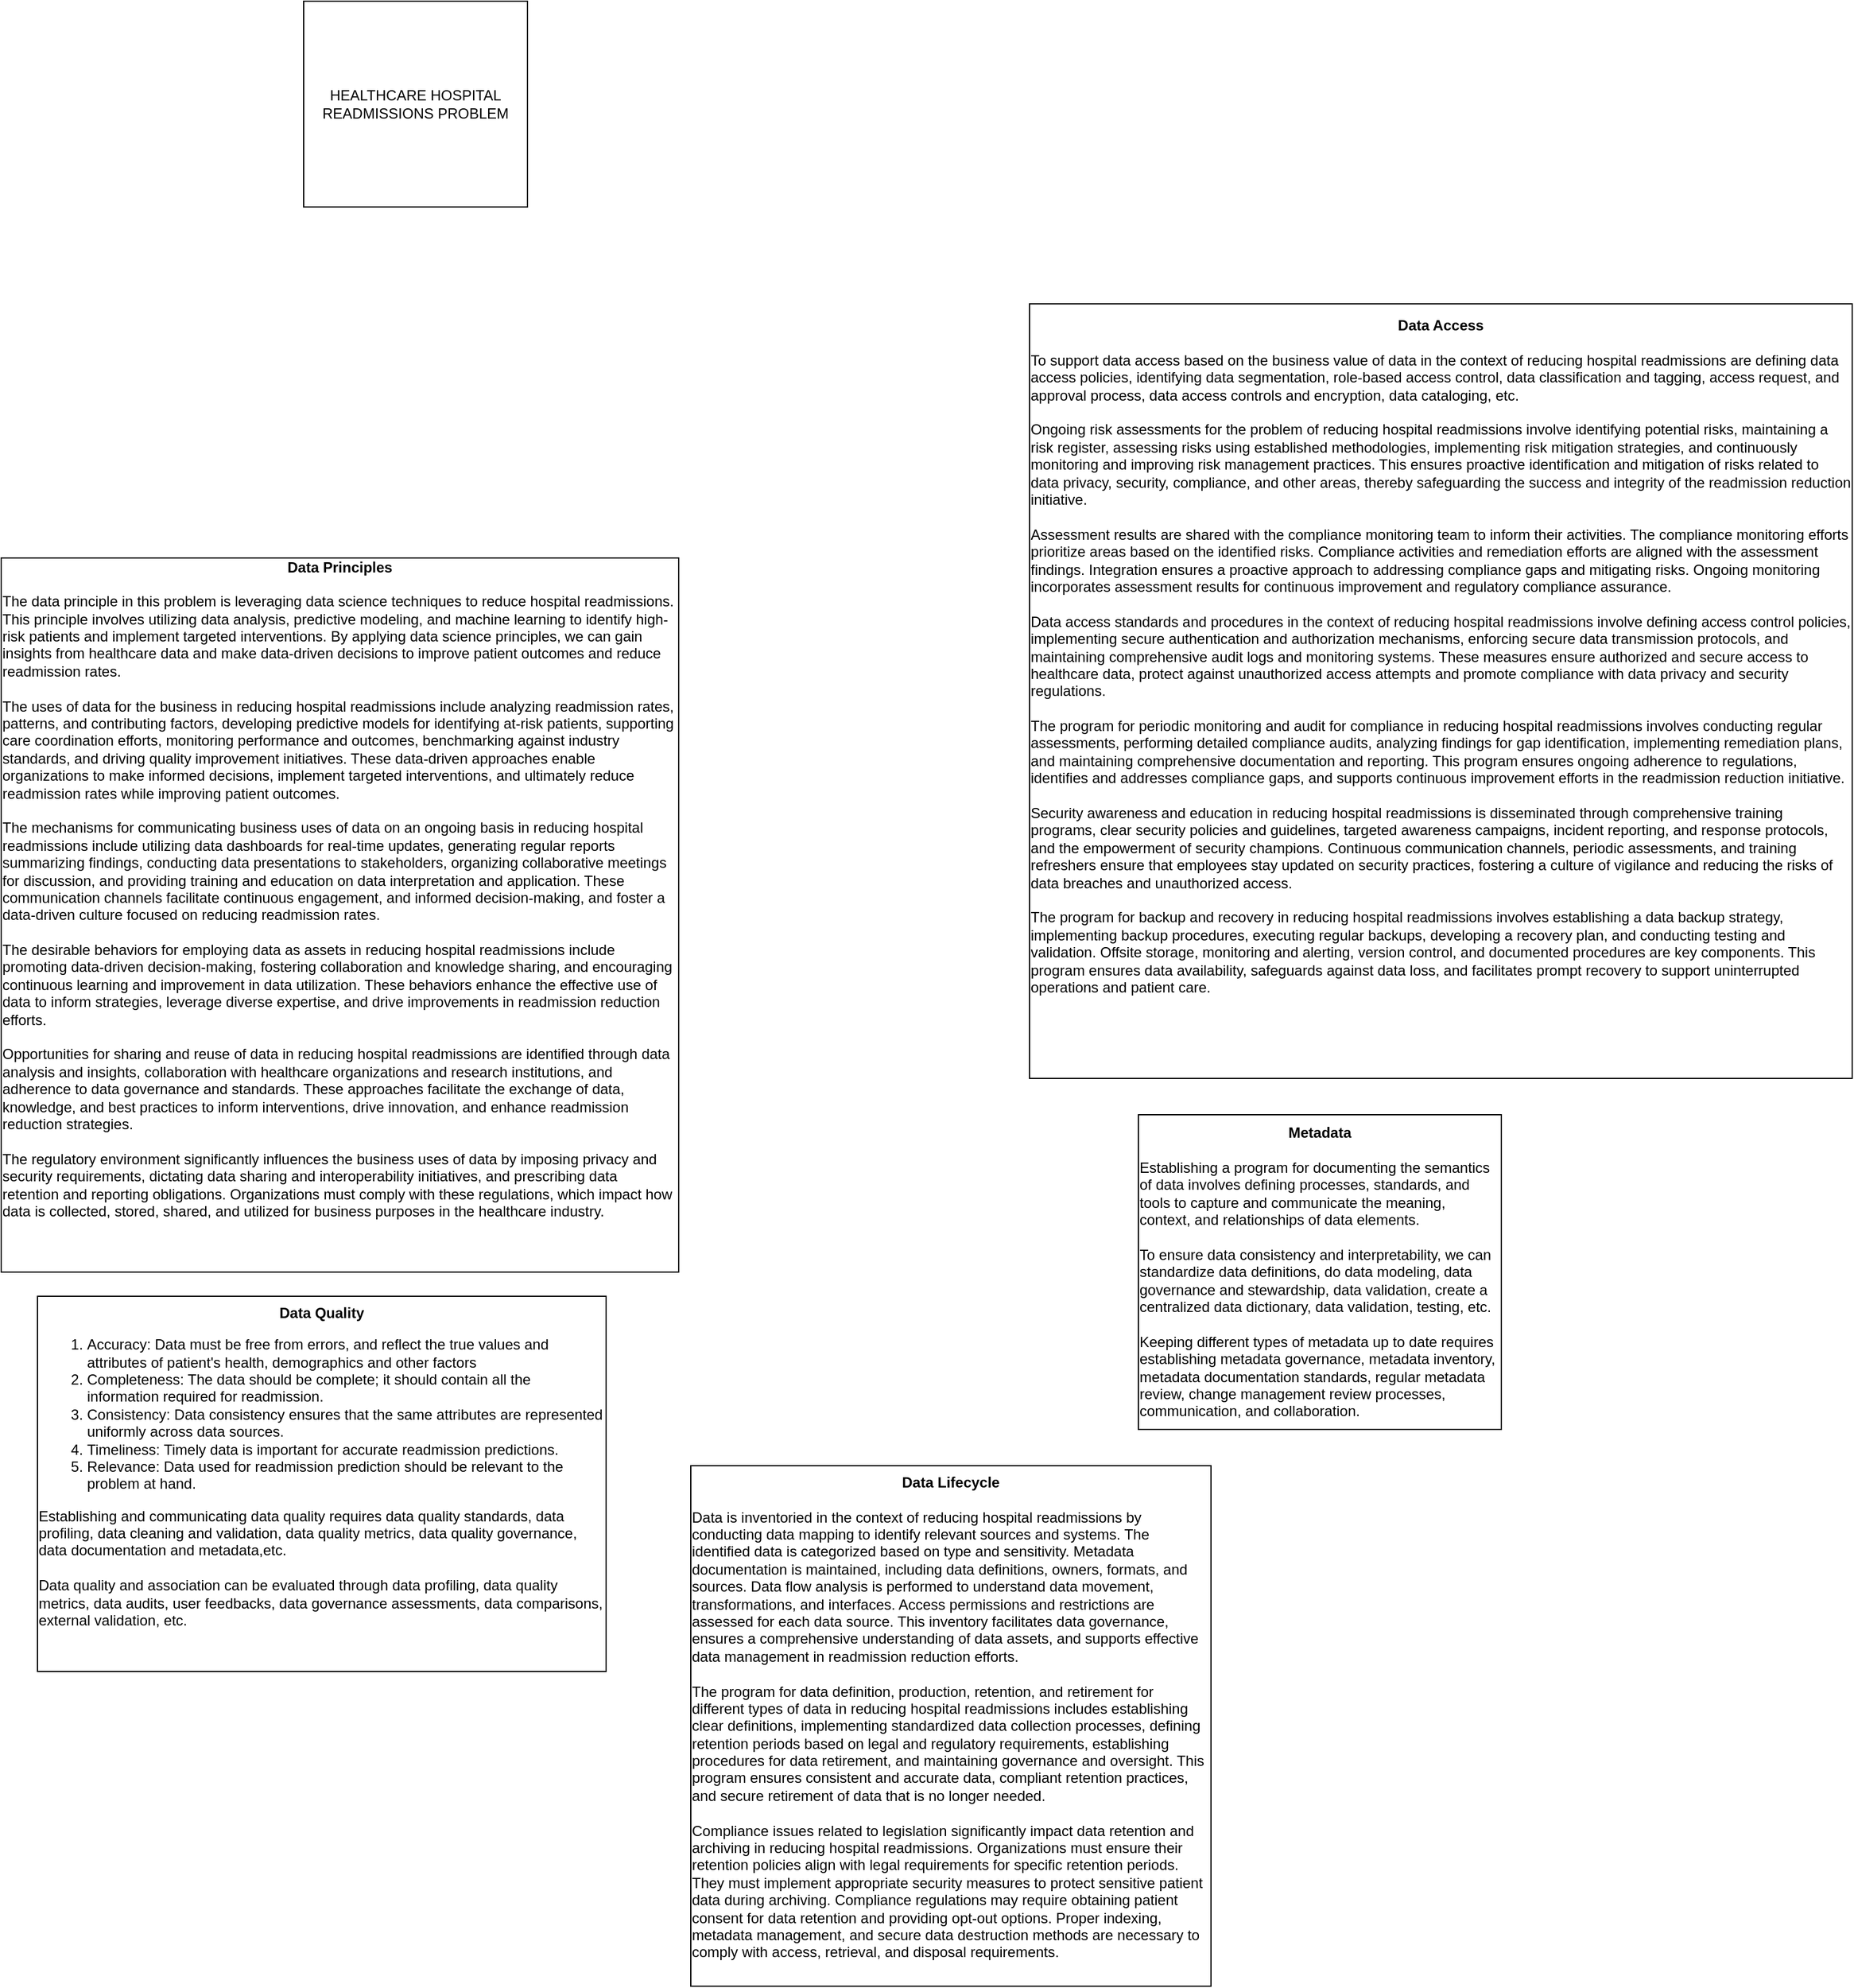 <mxfile version="21.4.0" type="github">
  <diagram name="Page-1" id="eaFaqIXD8b6L-wqkoAzV">
    <mxGraphModel dx="1483" dy="1977" grid="1" gridSize="10" guides="1" tooltips="1" connect="1" arrows="1" fold="1" page="1" pageScale="1" pageWidth="850" pageHeight="1100" math="0" shadow="0">
      <root>
        <mxCell id="0" />
        <mxCell id="1" parent="0" />
        <mxCell id="RjN7CxVIpdY25Vyy0q-O-3" value="HEALTHCARE HOSPITAL READMISSIONS PROBLEM" style="rounded=0;whiteSpace=wrap;html=1;" vertex="1" parent="1">
          <mxGeometry x="260" y="-240" width="185" height="170" as="geometry" />
        </mxCell>
        <mxCell id="RjN7CxVIpdY25Vyy0q-O-4" value="&lt;b&gt;Data Principles&lt;br&gt;&lt;/b&gt;&lt;br&gt;&lt;div style=&quot;text-align: left;&quot;&gt;&lt;span style=&quot;background-color: initial;&quot;&gt;The data principle in this problem is leveraging data science techniques to reduce hospital readmissions. This principle involves utilizing data analysis, predictive modeling, and machine learning to identify high-risk patients and implement targeted interventions.&amp;nbsp;By applying data science principles, we can gain insights from healthcare data and make data-driven decisions to improve patient outcomes and reduce readmission rates.&lt;/span&gt;&lt;/div&gt;&lt;div style=&quot;text-align: left;&quot;&gt;&lt;span style=&quot;background-color: initial;&quot;&gt;&lt;br&gt;&lt;/span&gt;&lt;/div&gt;&lt;div style=&quot;text-align: left;&quot;&gt;The uses of data for the business in reducing hospital readmissions include analyzing readmission rates, patterns, and contributing factors, developing predictive models for identifying at-risk patients, supporting care coordination efforts, monitoring performance and outcomes, benchmarking against industry standards, and driving quality improvement initiatives. These data-driven approaches enable organizations to make informed decisions, implement targeted interventions, and ultimately reduce readmission rates while improving patient outcomes.&lt;span style=&quot;background-color: initial;&quot;&gt;&lt;br&gt;&lt;/span&gt;&lt;/div&gt;&lt;div style=&quot;text-align: left;&quot;&gt;&lt;br&gt;&lt;/div&gt;&lt;div style=&quot;text-align: left;&quot;&gt;The mechanisms for communicating business uses of data on an ongoing basis in reducing hospital readmissions include utilizing data dashboards for real-time updates, generating regular reports summarizing findings, conducting data presentations to stakeholders, organizing collaborative meetings for discussion, and providing training and education on data interpretation and application. These communication channels facilitate continuous engagement, and informed decision-making, and foster a data-driven culture focused on reducing readmission rates.&lt;br&gt;&lt;/div&gt;&lt;div style=&quot;text-align: left;&quot;&gt;&lt;br&gt;&lt;/div&gt;&lt;div style=&quot;text-align: left;&quot;&gt;The desirable behaviors for employing data as assets in reducing hospital readmissions include promoting data-driven decision-making, fostering collaboration and knowledge sharing, and encouraging continuous learning and improvement in data utilization. These behaviors enhance the effective use of data to inform strategies, leverage diverse expertise, and drive improvements in readmission reduction efforts.&lt;br&gt;&lt;/div&gt;&lt;div style=&quot;text-align: left;&quot;&gt;&lt;br&gt;&lt;/div&gt;&lt;div style=&quot;text-align: left;&quot;&gt;Opportunities for sharing and reuse of data in reducing hospital readmissions are identified through data analysis and insights, collaboration with healthcare organizations and research institutions, and adherence to data governance and standards. These approaches facilitate the exchange of data, knowledge, and best practices to inform interventions, drive innovation, and enhance readmission reduction strategies.&lt;/div&gt;&lt;div style=&quot;text-align: left;&quot;&gt;&lt;br&gt;&lt;/div&gt;&lt;div style=&quot;text-align: left;&quot;&gt;The regulatory environment significantly influences the business uses of data by imposing privacy and security requirements, dictating data sharing and interoperability initiatives, and prescribing data retention and reporting obligations. Organizations must comply with these regulations, which impact how data is collected, stored, shared, and utilized for business purposes in the healthcare industry.&lt;br&gt;&lt;/div&gt;&lt;div style=&quot;text-align: left;&quot;&gt;&lt;br&gt;&lt;/div&gt;&lt;div style=&quot;text-align: left;&quot;&gt;&lt;br&gt;&lt;/div&gt;&lt;div style=&quot;text-align: left;&quot;&gt;&lt;span style=&quot;background-color: initial;&quot;&gt;&lt;br&gt;&lt;/span&gt;&lt;/div&gt;" style="rounded=0;whiteSpace=wrap;html=1;" vertex="1" parent="1">
          <mxGeometry x="10" y="220" width="560" height="590" as="geometry" />
        </mxCell>
        <mxCell id="RjN7CxVIpdY25Vyy0q-O-5" value="&lt;b&gt;Data Quality&lt;/b&gt;&lt;br&gt;&lt;ol&gt;&lt;li style=&quot;text-align: left;&quot;&gt;Accuracy: Data must be free from errors, and reflect the true values and attributes of patient&#39;s health, demographics and other factors&lt;/li&gt;&lt;li style=&quot;text-align: left;&quot;&gt;Completeness: The data should be complete; it should contain all the information required for readmission.&lt;/li&gt;&lt;li style=&quot;text-align: left;&quot;&gt;Consistency: Data consistency ensures that the same attributes are represented uniformly across data sources.&lt;/li&gt;&lt;li style=&quot;text-align: left;&quot;&gt;Timeliness: Timely data is important for accurate readmission predictions.&lt;/li&gt;&lt;li style=&quot;text-align: left;&quot;&gt;Relevance: Data used for readmission prediction should be relevant to the problem at hand.&lt;/li&gt;&lt;/ol&gt;&lt;div style=&quot;text-align: left;&quot;&gt;Establishing and communicating data quality requires data quality standards, data profiling, data cleaning and validation, data quality metrics, data quality governance, data documentation and metadata,etc.&lt;/div&gt;&lt;div style=&quot;text-align: left;&quot;&gt;&lt;br&gt;&lt;/div&gt;&lt;div style=&quot;text-align: left;&quot;&gt;Data quality and association can be evaluated through data profiling, data quality metrics, data audits, user feedbacks, data governance assessments, data comparisons, external validation, etc.&lt;/div&gt;&lt;div style=&quot;text-align: left;&quot;&gt;&lt;br&gt;&lt;/div&gt;&lt;div style=&quot;text-align: left;&quot;&gt;&lt;br&gt;&lt;/div&gt;" style="rounded=0;whiteSpace=wrap;html=1;" vertex="1" parent="1">
          <mxGeometry x="40" y="830" width="470" height="310" as="geometry" />
        </mxCell>
        <mxCell id="RjN7CxVIpdY25Vyy0q-O-6" value="&lt;b&gt;Metadata&lt;/b&gt;&lt;br&gt;&lt;br&gt;&lt;div style=&quot;text-align: left;&quot;&gt;&lt;span style=&quot;background-color: initial;&quot;&gt;Establishing a program for documenting the semantics of data involves defining processes, standards, and tools to capture and communicate the meaning, context, and relationships of data elements.&lt;br&gt;&lt;br&gt;To ensure data consistency and interpretability, we can standardize data definitions, do data modeling, data governance and stewardship, data validation, create a centralized data dictionary, data validation, testing, etc.&lt;/span&gt;&lt;/div&gt;&lt;div style=&quot;text-align: left;&quot;&gt;&lt;span style=&quot;background-color: initial;&quot;&gt;&lt;br&gt;&lt;/span&gt;&lt;/div&gt;&lt;div style=&quot;text-align: left;&quot;&gt;&lt;span style=&quot;background-color: initial;&quot;&gt;Keeping different types of metadata up to date requires establishing metadata governance, metadata inventory, metadata documentation standards, regular metadata review, change management review processes, communication, and collaboration.&lt;/span&gt;&lt;/div&gt;" style="rounded=0;whiteSpace=wrap;html=1;" vertex="1" parent="1">
          <mxGeometry x="950" y="680" width="300" height="260" as="geometry" />
        </mxCell>
        <mxCell id="RjN7CxVIpdY25Vyy0q-O-7" value="&lt;b&gt;Data Access&lt;/b&gt;&lt;br&gt;&lt;br&gt;&lt;div style=&quot;text-align: left;&quot;&gt;To support data access based on the business value of data in the context of reducing hospital readmissions are defining data access policies, identifying data segmentation, role-based access control, data classification and tagging, access request, and approval process, data access controls and encryption, data cataloging, etc.&lt;/div&gt;&lt;div style=&quot;text-align: left;&quot;&gt;&lt;br&gt;&lt;/div&gt;&lt;div style=&quot;text-align: left;&quot;&gt;Ongoing risk assessments for the problem of reducing hospital readmissions involve identifying potential risks, maintaining a risk register, assessing risks using established methodologies, implementing risk mitigation strategies, and continuously monitoring and improving risk management practices. This ensures proactive identification and mitigation of risks related to data privacy, security, compliance, and other areas, thereby safeguarding the success and integrity of the readmission reduction initiative.&lt;br&gt;&lt;/div&gt;&lt;div style=&quot;text-align: left;&quot;&gt;&lt;br&gt;&lt;/div&gt;&lt;div style=&quot;text-align: left;&quot;&gt;Assessment results are shared with the compliance monitoring team to inform their activities. The compliance monitoring efforts prioritize areas based on the identified risks. Compliance activities and remediation efforts are aligned with the assessment findings. Integration ensures a proactive approach to addressing compliance gaps and mitigating risks. Ongoing monitoring incorporates assessment results for continuous improvement and regulatory compliance assurance.&lt;br&gt;&lt;/div&gt;&lt;div style=&quot;text-align: left;&quot;&gt;&lt;br&gt;&lt;/div&gt;&lt;div style=&quot;text-align: left;&quot;&gt;Data access standards and procedures in the context of reducing hospital readmissions involve defining access control policies, implementing secure authentication and authorization mechanisms, enforcing secure data transmission protocols, and maintaining comprehensive audit logs and monitoring systems. These measures ensure authorized and secure access to healthcare data, protect against unauthorized access attempts and promote compliance with data privacy and security regulations.&lt;br&gt;&lt;/div&gt;&lt;div style=&quot;text-align: left;&quot;&gt;&lt;br&gt;&lt;/div&gt;&lt;div style=&quot;text-align: left;&quot;&gt;The program for periodic monitoring and audit for compliance in reducing hospital readmissions involves conducting regular assessments, performing detailed compliance audits, analyzing findings for gap identification, implementing remediation plans, and maintaining comprehensive documentation and reporting. This program ensures ongoing adherence to regulations, identifies and addresses compliance gaps, and supports continuous improvement efforts in the readmission reduction initiative.&lt;br&gt;&lt;/div&gt;&lt;div style=&quot;text-align: left;&quot;&gt;&lt;br&gt;&lt;/div&gt;&lt;div style=&quot;text-align: left;&quot;&gt;Security awareness and education in reducing hospital readmissions is disseminated through comprehensive training programs, clear security policies and guidelines, targeted awareness campaigns, incident reporting, and response protocols, and the empowerment of security champions. Continuous communication channels, periodic assessments, and training refreshers ensure that employees stay updated on security practices, fostering a culture of vigilance and reducing the risks of data breaches and unauthorized access.&lt;br&gt;&lt;/div&gt;&lt;div style=&quot;text-align: left;&quot;&gt;&lt;br&gt;&lt;/div&gt;&lt;div style=&quot;text-align: left;&quot;&gt;The program for backup and recovery in reducing hospital readmissions involves establishing a data backup strategy, implementing backup procedures, executing regular backups, developing a recovery plan, and conducting testing and validation. Offsite storage, monitoring and alerting, version control, and documented procedures are key components. This program ensures data availability, safeguards against data loss, and facilitates prompt recovery to support uninterrupted operations and patient care.&lt;br&gt;&lt;/div&gt;&lt;div style=&quot;text-align: left;&quot;&gt;&lt;br&gt;&lt;/div&gt;&lt;div style=&quot;text-align: left;&quot;&gt;&lt;br&gt;&lt;/div&gt;&lt;div style=&quot;text-align: left;&quot;&gt;&lt;br&gt;&lt;/div&gt;&lt;div style=&quot;text-align: left;&quot;&gt;&lt;br&gt;&lt;/div&gt;" style="rounded=0;whiteSpace=wrap;html=1;" vertex="1" parent="1">
          <mxGeometry x="860" y="10" width="680" height="640" as="geometry" />
        </mxCell>
        <mxCell id="RjN7CxVIpdY25Vyy0q-O-8" value="&lt;b&gt;Data Lifecycle&lt;/b&gt;&lt;br&gt;&lt;br&gt;&lt;div style=&quot;text-align: left;&quot;&gt;Data is inventoried in the context of reducing hospital readmissions by conducting data mapping to identify relevant sources and systems. The identified data is categorized based on type and sensitivity. Metadata documentation is maintained, including data definitions, owners, formats, and sources. Data flow analysis is performed to understand data movement, transformations, and interfaces. Access permissions and restrictions are assessed for each data source. This inventory facilitates data governance, ensures a comprehensive understanding of data assets, and supports effective data management in readmission reduction efforts.&lt;b&gt;&lt;br&gt;&lt;/b&gt;&lt;/div&gt;&lt;div style=&quot;text-align: left;&quot;&gt;&lt;br&gt;&lt;/div&gt;&lt;div style=&quot;text-align: left;&quot;&gt;The program for data definition, production, retention, and retirement for different types of data in reducing hospital readmissions includes establishing clear definitions, implementing standardized data collection processes, defining retention periods based on legal and regulatory requirements, establishing procedures for data retirement, and maintaining governance and oversight. This program ensures consistent and accurate data, compliant retention practices, and secure retirement of data that is no longer needed.&lt;br&gt;&lt;/div&gt;&lt;div style=&quot;text-align: left;&quot;&gt;&lt;br&gt;&lt;/div&gt;&lt;div style=&quot;text-align: left;&quot;&gt;Compliance issues related to legislation significantly impact data retention and archiving in reducing hospital readmissions. Organizations must ensure their retention policies align with legal requirements for specific retention periods. They must implement appropriate security measures to protect sensitive patient data during archiving. Compliance regulations may require obtaining patient consent for data retention and providing opt-out options. Proper indexing, metadata management, and secure data destruction methods are necessary to comply with access, retrieval, and disposal requirements.&lt;br&gt;&lt;/div&gt;&lt;div style=&quot;text-align: left;&quot;&gt;&lt;br&gt;&lt;/div&gt;" style="rounded=0;whiteSpace=wrap;html=1;" vertex="1" parent="1">
          <mxGeometry x="580" y="970" width="430" height="430" as="geometry" />
        </mxCell>
      </root>
    </mxGraphModel>
  </diagram>
</mxfile>
